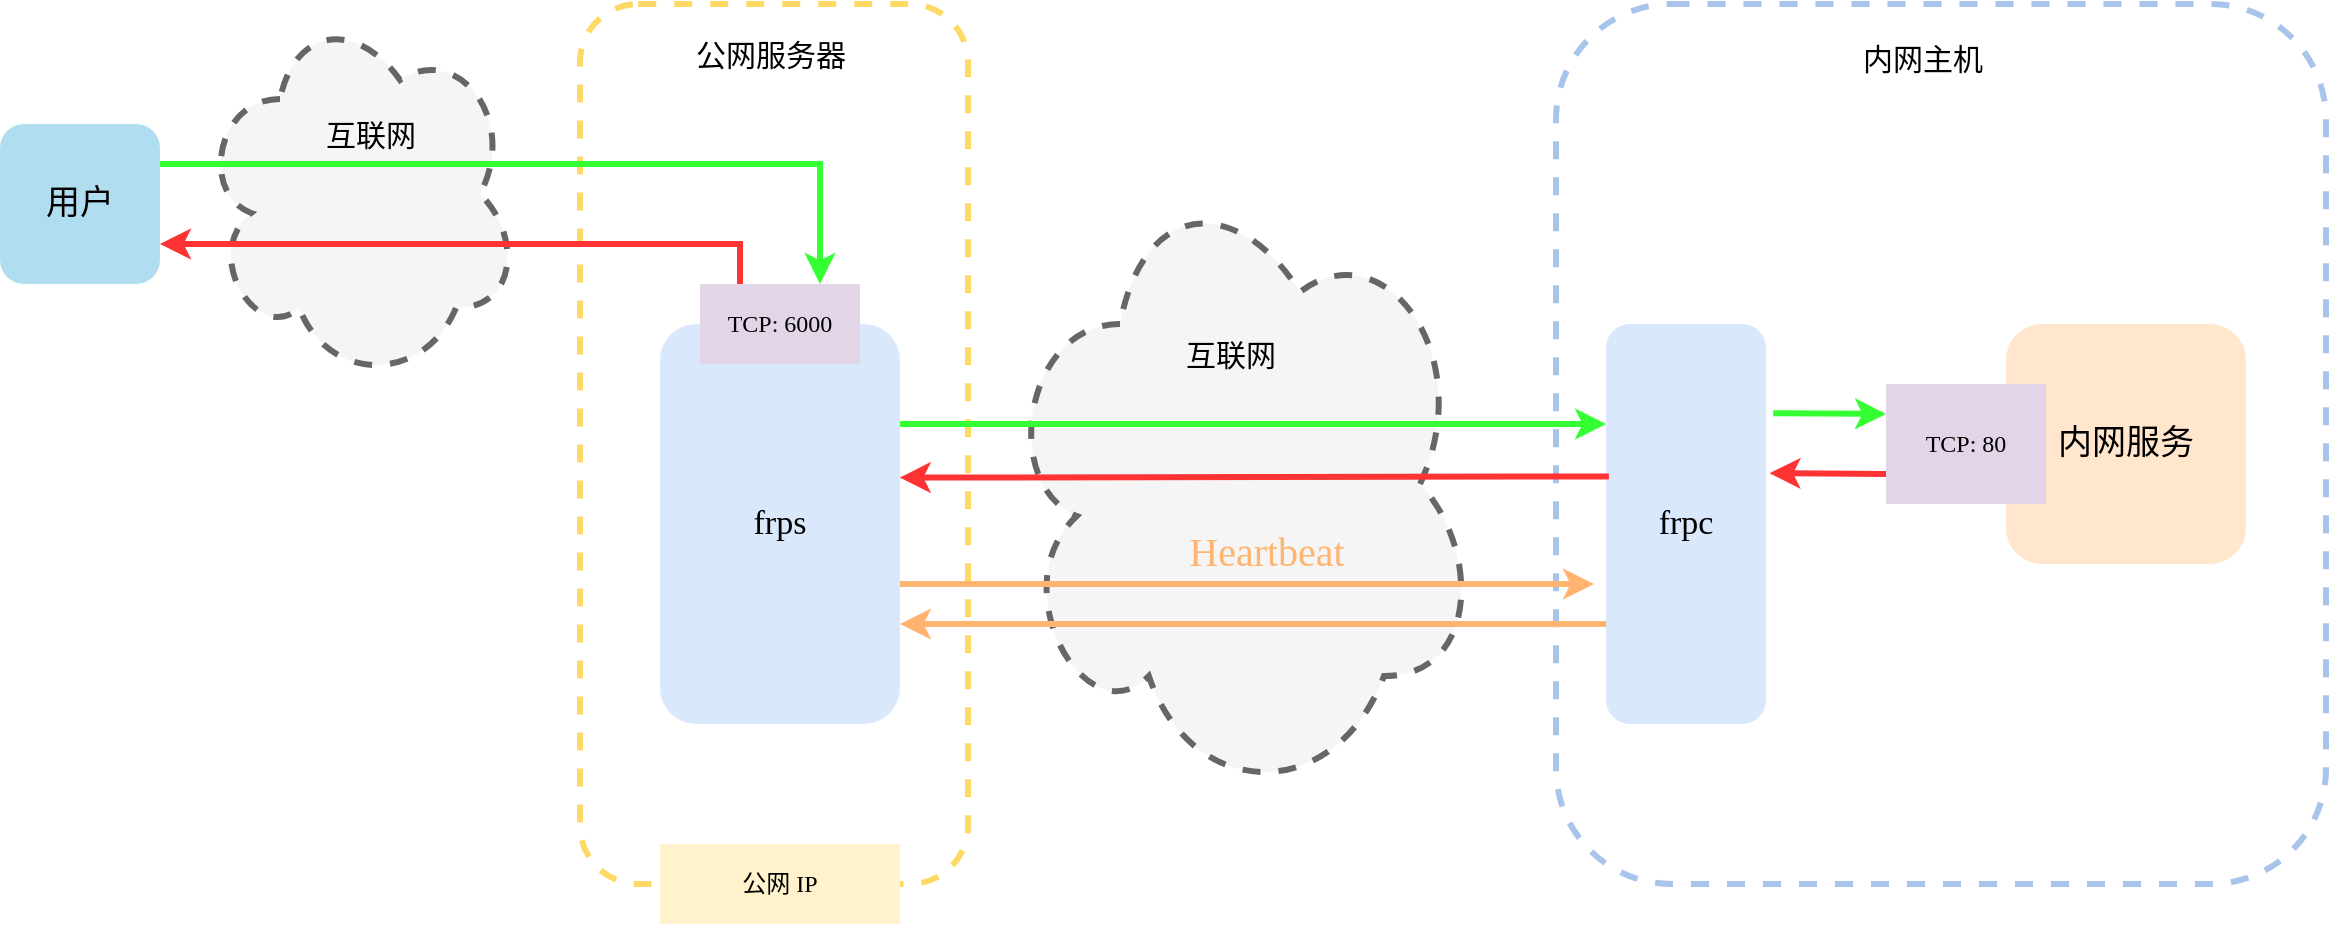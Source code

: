 <mxfile version="24.7.17">
  <diagram name="Page-1" id="mopQFTJs92svS0yFKrd4">
    <mxGraphModel dx="2105" dy="1671" grid="1" gridSize="1" guides="1" tooltips="1" connect="1" arrows="1" fold="1" page="1" pageScale="1" pageWidth="850" pageHeight="1100" math="0" shadow="0">
      <root>
        <mxCell id="0" />
        <mxCell id="1" parent="0" />
        <mxCell id="vtkwBHoZRbjaB9NJnB1g-2" value="" style="rounded=1;whiteSpace=wrap;html=1;fillColor=none;dashed=1;strokeColor=#FFD966;strokeWidth=3;" vertex="1" parent="1">
          <mxGeometry x="200" y="280" width="194" height="440" as="geometry" />
        </mxCell>
        <mxCell id="vtkwBHoZRbjaB9NJnB1g-12" value="" style="ellipse;shape=cloud;whiteSpace=wrap;html=1;strokeColor=#666666;dashed=1;fillColor=#f5f5f5;fontColor=#333333;strokeWidth=3;" vertex="1" parent="1">
          <mxGeometry x="10" y="280" width="160" height="190" as="geometry" />
        </mxCell>
        <mxCell id="vtkwBHoZRbjaB9NJnB1g-1" value="&lt;font face=&quot;JetBrains Mono NL&quot; style=&quot;font-size: 17px;&quot;&gt;frps&lt;/font&gt;" style="rounded=1;whiteSpace=wrap;html=1;fillColor=#dae8fc;strokeColor=none;" vertex="1" parent="1">
          <mxGeometry x="240" y="440" width="120" height="200" as="geometry" />
        </mxCell>
        <mxCell id="vtkwBHoZRbjaB9NJnB1g-3" value="&lt;font style=&quot;font-size: 15px;&quot;&gt;公网服务器&lt;/font&gt;" style="text;html=1;align=center;verticalAlign=middle;resizable=0;points=[];autosize=1;strokeColor=none;fillColor=none;" vertex="1" parent="1">
          <mxGeometry x="245" y="290" width="100" height="30" as="geometry" />
        </mxCell>
        <mxCell id="vtkwBHoZRbjaB9NJnB1g-4" value="" style="rounded=1;whiteSpace=wrap;html=1;fillColor=none;dashed=1;strokeWidth=3;strokeColor=#A9C4EB;" vertex="1" parent="1">
          <mxGeometry x="688" y="280" width="385" height="440" as="geometry" />
        </mxCell>
        <mxCell id="vtkwBHoZRbjaB9NJnB1g-5" value="&lt;font face=&quot;JetBrains Mono NL&quot; style=&quot;font-size: 17px;&quot;&gt;frpc&lt;/font&gt;" style="rounded=1;whiteSpace=wrap;html=1;fillColor=#dae8fc;strokeColor=none;" vertex="1" parent="1">
          <mxGeometry x="713" y="440" width="80" height="200" as="geometry" />
        </mxCell>
        <mxCell id="vtkwBHoZRbjaB9NJnB1g-6" value="&lt;font style=&quot;font-size: 15px;&quot;&gt;内网主机&lt;/font&gt;" style="text;html=1;align=center;verticalAlign=middle;resizable=0;points=[];autosize=1;strokeColor=none;fillColor=none;" vertex="1" parent="1">
          <mxGeometry x="831" y="292" width="80" height="30" as="geometry" />
        </mxCell>
        <mxCell id="vtkwBHoZRbjaB9NJnB1g-7" value="&lt;font face=&quot;JetBrains Mono NL&quot; style=&quot;font-size: 17px;&quot;&gt;用户&lt;/font&gt;" style="rounded=1;whiteSpace=wrap;html=1;fillColor=#b1ddf0;strokeColor=none;" vertex="1" parent="1">
          <mxGeometry x="-90" y="340" width="80" height="80" as="geometry" />
        </mxCell>
        <mxCell id="vtkwBHoZRbjaB9NJnB1g-9" value="&lt;font style=&quot;font-size: 15px;&quot;&gt;互联网&lt;/font&gt;" style="text;html=1;align=center;verticalAlign=middle;resizable=0;points=[];autosize=1;strokeColor=none;fillColor=none;" vertex="1" parent="1">
          <mxGeometry x="60" y="330" width="70" height="30" as="geometry" />
        </mxCell>
        <mxCell id="vtkwBHoZRbjaB9NJnB1g-10" value="&lt;font face=&quot;JetBrains Mono NL&quot;&gt;TCP: 6000&lt;/font&gt;" style="rounded=0;whiteSpace=wrap;html=1;fillColor=#e1d5e7;strokeColor=none;" vertex="1" parent="1">
          <mxGeometry x="260" y="420" width="80" height="40" as="geometry" />
        </mxCell>
        <mxCell id="vtkwBHoZRbjaB9NJnB1g-11" value="&lt;font face=&quot;JetBrains Mono NL&quot;&gt;公网 IP&lt;/font&gt;" style="rounded=0;whiteSpace=wrap;html=1;fillColor=#fff2cc;strokeColor=none;" vertex="1" parent="1">
          <mxGeometry x="240" y="700" width="120" height="40" as="geometry" />
        </mxCell>
        <mxCell id="vtkwBHoZRbjaB9NJnB1g-14" value="" style="ellipse;shape=cloud;whiteSpace=wrap;html=1;strokeColor=#666666;dashed=1;fillColor=#f5f5f5;fontColor=#333333;strokeWidth=3;" vertex="1" parent="1">
          <mxGeometry x="410" y="360" width="240" height="320" as="geometry" />
        </mxCell>
        <mxCell id="vtkwBHoZRbjaB9NJnB1g-15" value="&lt;font style=&quot;font-size: 15px;&quot;&gt;互联网&lt;/font&gt;" style="text;html=1;align=center;verticalAlign=middle;resizable=0;points=[];autosize=1;strokeColor=none;fillColor=none;" vertex="1" parent="1">
          <mxGeometry x="490" y="440" width="70" height="30" as="geometry" />
        </mxCell>
        <mxCell id="vtkwBHoZRbjaB9NJnB1g-18" value="" style="endArrow=classic;html=1;rounded=0;strokeColor=#33FF33;strokeWidth=3;exitX=1;exitY=0.25;exitDx=0;exitDy=0;entryX=0.75;entryY=0;entryDx=0;entryDy=0;" edge="1" parent="1" source="vtkwBHoZRbjaB9NJnB1g-7" target="vtkwBHoZRbjaB9NJnB1g-10">
          <mxGeometry width="50" height="50" relative="1" as="geometry">
            <mxPoint x="55" y="570" as="sourcePoint" />
            <mxPoint x="60.667" y="500" as="targetPoint" />
            <Array as="points">
              <mxPoint x="320" y="360" />
            </Array>
          </mxGeometry>
        </mxCell>
        <mxCell id="vtkwBHoZRbjaB9NJnB1g-19" value="&lt;font face=&quot;JetBrains Mono NL&quot; style=&quot;font-size: 17px;&quot;&gt;内网服务&lt;/font&gt;" style="rounded=1;whiteSpace=wrap;html=1;fillColor=#ffe6cc;strokeColor=none;" vertex="1" parent="1">
          <mxGeometry x="913" y="440" width="120" height="120" as="geometry" />
        </mxCell>
        <mxCell id="vtkwBHoZRbjaB9NJnB1g-20" value="&lt;font face=&quot;JetBrains Mono NL&quot;&gt;TCP: 80&lt;/font&gt;" style="rounded=0;whiteSpace=wrap;html=1;fillColor=#e1d5e7;strokeColor=none;" vertex="1" parent="1">
          <mxGeometry x="853" y="470" width="80" height="60" as="geometry" />
        </mxCell>
        <mxCell id="vtkwBHoZRbjaB9NJnB1g-21" value="" style="endArrow=classic;html=1;rounded=0;strokeColor=#33FF33;strokeWidth=3;entryX=0;entryY=0.25;entryDx=0;entryDy=0;exitX=1;exitY=0.25;exitDx=0;exitDy=0;" edge="1" parent="1" source="vtkwBHoZRbjaB9NJnB1g-1" target="vtkwBHoZRbjaB9NJnB1g-5">
          <mxGeometry width="50" height="50" relative="1" as="geometry">
            <mxPoint x="420" y="480" as="sourcePoint" />
            <mxPoint x="890" y="380" as="targetPoint" />
            <Array as="points" />
          </mxGeometry>
        </mxCell>
        <mxCell id="vtkwBHoZRbjaB9NJnB1g-22" value="" style="endArrow=classic;html=1;rounded=0;strokeColor=#33FF33;strokeWidth=3;entryX=0;entryY=0.25;entryDx=0;entryDy=0;exitX=1.045;exitY=0.223;exitDx=0;exitDy=0;exitPerimeter=0;" edge="1" parent="1" source="vtkwBHoZRbjaB9NJnB1g-5" target="vtkwBHoZRbjaB9NJnB1g-20">
          <mxGeometry width="50" height="50" relative="1" as="geometry">
            <mxPoint x="623" y="730" as="sourcePoint" />
            <mxPoint x="893" y="730" as="targetPoint" />
            <Array as="points" />
          </mxGeometry>
        </mxCell>
        <mxCell id="vtkwBHoZRbjaB9NJnB1g-24" value="" style="endArrow=classic;html=1;rounded=0;strokeColor=#FF3333;strokeWidth=3;entryX=1.022;entryY=0.373;entryDx=0;entryDy=0;exitX=0;exitY=0.75;exitDx=0;exitDy=0;entryPerimeter=0;" edge="1" parent="1" source="vtkwBHoZRbjaB9NJnB1g-20" target="vtkwBHoZRbjaB9NJnB1g-5">
          <mxGeometry width="50" height="50" relative="1" as="geometry">
            <mxPoint x="603" y="750" as="sourcePoint" />
            <mxPoint x="873" y="750" as="targetPoint" />
            <Array as="points" />
          </mxGeometry>
        </mxCell>
        <mxCell id="vtkwBHoZRbjaB9NJnB1g-25" value="" style="endArrow=classic;html=1;rounded=0;strokeColor=#FF3333;strokeWidth=3;entryX=0.999;entryY=0.384;entryDx=0;entryDy=0;entryPerimeter=0;exitX=0.018;exitY=0.381;exitDx=0;exitDy=0;exitPerimeter=0;" edge="1" parent="1" source="vtkwBHoZRbjaB9NJnB1g-5" target="vtkwBHoZRbjaB9NJnB1g-1">
          <mxGeometry width="50" height="50" relative="1" as="geometry">
            <mxPoint x="680" y="520" as="sourcePoint" />
            <mxPoint x="420" y="530" as="targetPoint" />
            <Array as="points" />
          </mxGeometry>
        </mxCell>
        <mxCell id="vtkwBHoZRbjaB9NJnB1g-26" value="" style="endArrow=classic;html=1;rounded=0;strokeColor=#FF3333;strokeWidth=3;entryX=1;entryY=0.75;entryDx=0;entryDy=0;exitX=0.25;exitY=0;exitDx=0;exitDy=0;" edge="1" parent="1" source="vtkwBHoZRbjaB9NJnB1g-10" target="vtkwBHoZRbjaB9NJnB1g-7">
          <mxGeometry width="50" height="50" relative="1" as="geometry">
            <mxPoint x="228" y="499.41" as="sourcePoint" />
            <mxPoint x="-40" y="500.41" as="targetPoint" />
            <Array as="points">
              <mxPoint x="280" y="400" />
            </Array>
          </mxGeometry>
        </mxCell>
        <mxCell id="vtkwBHoZRbjaB9NJnB1g-27" value="" style="endArrow=classic;html=1;rounded=0;strokeColor=#FFB570;strokeWidth=3;fillColor=#ffcc99;" edge="1" parent="1">
          <mxGeometry width="50" height="50" relative="1" as="geometry">
            <mxPoint x="360" y="570" as="sourcePoint" />
            <mxPoint x="707" y="570" as="targetPoint" />
            <Array as="points" />
          </mxGeometry>
        </mxCell>
        <mxCell id="vtkwBHoZRbjaB9NJnB1g-28" value="" style="endArrow=classic;html=1;rounded=0;strokeColor=#FFB570;strokeWidth=3;fillColor=#ffcc99;exitX=0;exitY=0.75;exitDx=0;exitDy=0;" edge="1" parent="1" source="vtkwBHoZRbjaB9NJnB1g-5">
          <mxGeometry width="50" height="50" relative="1" as="geometry">
            <mxPoint x="420" y="810" as="sourcePoint" />
            <mxPoint x="360" y="590" as="targetPoint" />
            <Array as="points" />
          </mxGeometry>
        </mxCell>
        <mxCell id="vtkwBHoZRbjaB9NJnB1g-30" value="&lt;font color=&quot;#ffb570&quot; face=&quot;JetBrains Mono NL&quot; style=&quot;font-size: 20px;&quot;&gt;Heartbeat&lt;/font&gt;" style="text;html=1;align=center;verticalAlign=middle;resizable=0;points=[];autosize=1;strokeColor=none;fillColor=none;fontSize=20;" vertex="1" parent="1">
          <mxGeometry x="480" y="533" width="126" height="39" as="geometry" />
        </mxCell>
      </root>
    </mxGraphModel>
  </diagram>
</mxfile>

